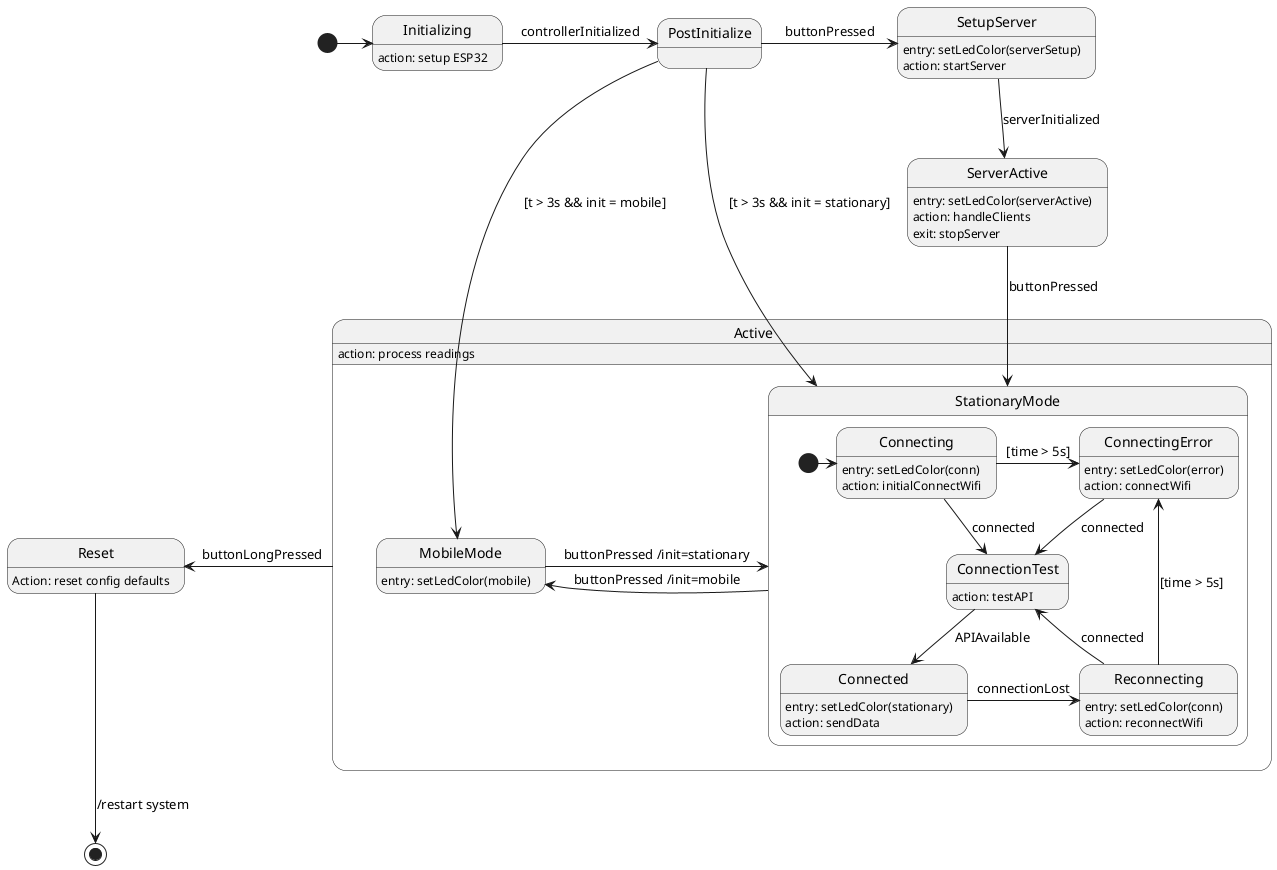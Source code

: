 @startuml


State Initializing
Initializing: action: setup ESP32
State PostInitialize

state SetupServer
SetupServer: entry: setLedColor(serverSetup)
SetupServer: action: startServer
state ServerActive
ServerActive: entry: setLedColor(serverActive)
ServerActive: action: handleClients
ServerActive: exit: stopServer
State Active
Active: action: process readings
State Reset
Reset: Action: reset config defaults


state Active {
    state StationaryMode
    state MobileMode
    MobileMode: entry: setLedColor(mobile)

    state StationaryMode {
        state Connecting
        Connecting: entry: setLedColor(conn)
        Connecting: action: initialConnectWifi
        state Reconnecting
        Reconnecting: entry: setLedColor(conn)
        Reconnecting: action: reconnectWifi
        state ConnectingError
        ConnectingError: entry: setLedColor(error)
        ConnectingError: action: connectWifi
        state ConnectionTest
        ConnectionTest: action: testAPI
        state Connected
        Connected: entry: setLedColor(stationary)
        Connected: action: sendData

        [*] -> Connecting
        Connecting -> ConnectionTest : connected
        Reconnecting -> ConnectionTest : connected
        ConnectionTest --> Connected : APIAvailable
        Connected -> Reconnecting: connectionLost
        Connecting -> ConnectingError : [time > 5s]
        Reconnecting -u-> ConnectingError : [time > 5s]
        ConnectingError -d-> ConnectionTest: connected
    }


    MobileMode -r-> StationaryMode : buttonPressed /init=stationary
    StationaryMode -l-> MobileMode : buttonPressed /init=mobile
}


[*] -> Initializing
Initializing -> PostInitialize : controllerInitialized
PostInitialize -> SetupServer : buttonPressed
PostInitialize -d-> MobileMode : [t > 3s && init = mobile]
PostInitialize -d-> StationaryMode : [t > 3s && init = stationary]
SetupServer -d-> ServerActive : serverInitialized
ServerActive -d-> StationaryMode : buttonPressed
Active -l-> Reset : buttonLongPressed
Reset -d-> [*] : /restart system


''' Layout
MobileMode -[hidden]> StationaryMode

@enduml